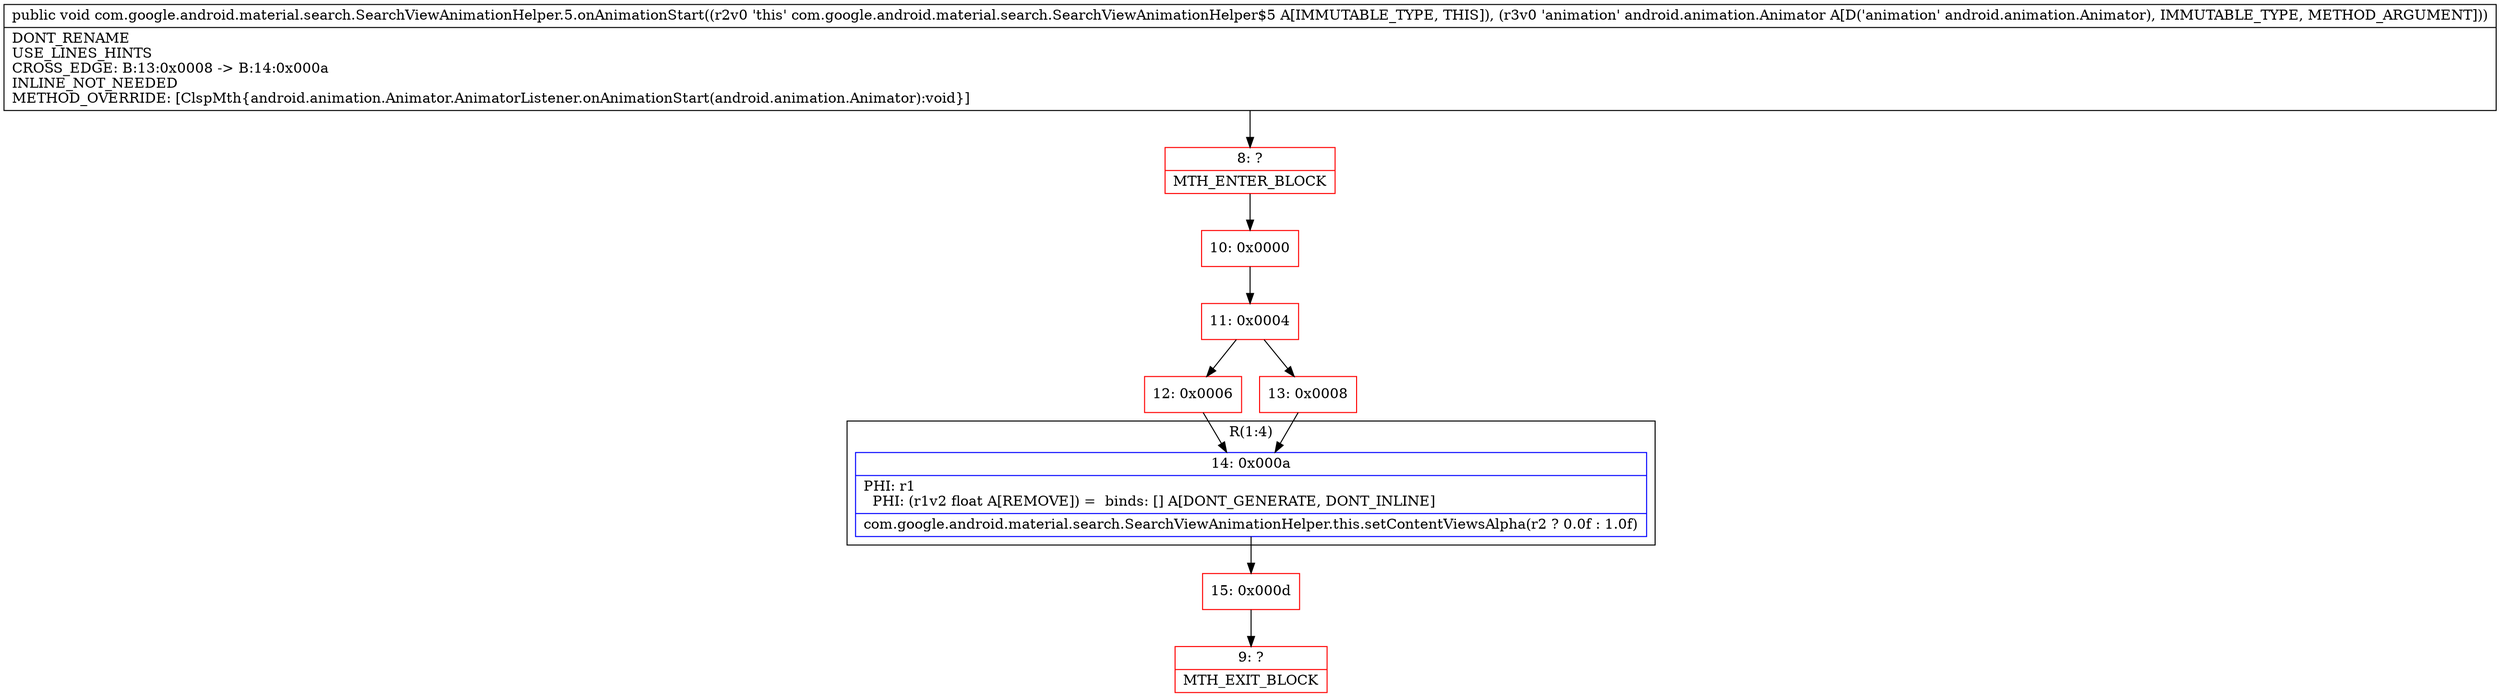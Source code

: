 digraph "CFG forcom.google.android.material.search.SearchViewAnimationHelper.5.onAnimationStart(Landroid\/animation\/Animator;)V" {
subgraph cluster_Region_1675773170 {
label = "R(1:4)";
node [shape=record,color=blue];
Node_14 [shape=record,label="{14\:\ 0x000a|PHI: r1 \l  PHI: (r1v2 float A[REMOVE]) =  binds: [] A[DONT_GENERATE, DONT_INLINE]\l|com.google.android.material.search.SearchViewAnimationHelper.this.setContentViewsAlpha(r2 ? 0.0f : 1.0f)\l}"];
}
Node_8 [shape=record,color=red,label="{8\:\ ?|MTH_ENTER_BLOCK\l}"];
Node_10 [shape=record,color=red,label="{10\:\ 0x0000}"];
Node_11 [shape=record,color=red,label="{11\:\ 0x0004}"];
Node_12 [shape=record,color=red,label="{12\:\ 0x0006}"];
Node_15 [shape=record,color=red,label="{15\:\ 0x000d}"];
Node_9 [shape=record,color=red,label="{9\:\ ?|MTH_EXIT_BLOCK\l}"];
Node_13 [shape=record,color=red,label="{13\:\ 0x0008}"];
MethodNode[shape=record,label="{public void com.google.android.material.search.SearchViewAnimationHelper.5.onAnimationStart((r2v0 'this' com.google.android.material.search.SearchViewAnimationHelper$5 A[IMMUTABLE_TYPE, THIS]), (r3v0 'animation' android.animation.Animator A[D('animation' android.animation.Animator), IMMUTABLE_TYPE, METHOD_ARGUMENT]))  | DONT_RENAME\lUSE_LINES_HINTS\lCROSS_EDGE: B:13:0x0008 \-\> B:14:0x000a\lINLINE_NOT_NEEDED\lMETHOD_OVERRIDE: [ClspMth\{android.animation.Animator.AnimatorListener.onAnimationStart(android.animation.Animator):void\}]\l}"];
MethodNode -> Node_8;Node_14 -> Node_15;
Node_8 -> Node_10;
Node_10 -> Node_11;
Node_11 -> Node_12;
Node_11 -> Node_13;
Node_12 -> Node_14;
Node_15 -> Node_9;
Node_13 -> Node_14;
}

